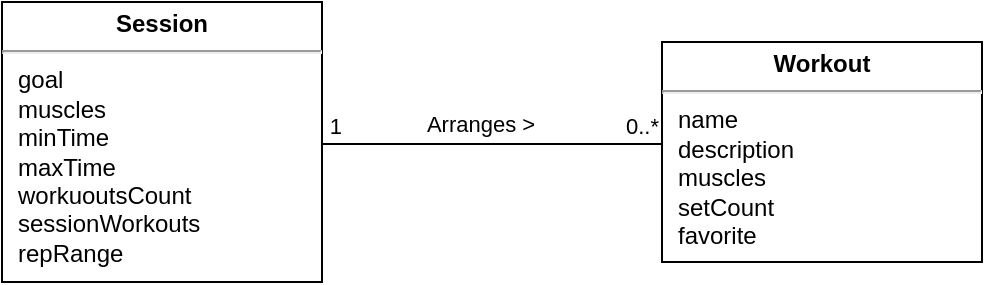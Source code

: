 <mxfile version="20.6.0" type="device"><diagram id="l3wpKnqKp8dvgMqKB5nP" name="Page-1"><mxGraphModel dx="1038" dy="539" grid="1" gridSize="10" guides="1" tooltips="1" connect="1" arrows="1" fold="1" page="1" pageScale="1" pageWidth="1100" pageHeight="850" math="0" shadow="0"><root><mxCell id="0"/><mxCell id="1" parent="0"/><mxCell id="x3W_QKCEdMfW1cr3_WJM-31" value="&lt;p style=&quot;margin: 4px 0px 0px; text-align: center;&quot;&gt;&lt;b style=&quot;&quot;&gt;Session&lt;/b&gt;&lt;/p&gt;&lt;hr&gt;&lt;p style=&quot;margin:0px;margin-left:8px;&quot;&gt;goal&lt;/p&gt;&lt;p style=&quot;margin:0px;margin-left:8px;&quot;&gt;muscles&lt;/p&gt;&lt;p style=&quot;margin:0px;margin-left:8px;&quot;&gt;minTime&lt;/p&gt;&lt;p style=&quot;margin:0px;margin-left:8px;&quot;&gt;maxTime&lt;/p&gt;&lt;p style=&quot;margin:0px;margin-left:8px;&quot;&gt;workuoutsCount&lt;/p&gt;&lt;p style=&quot;margin:0px;margin-left:8px;&quot;&gt;sessionWorkouts&lt;/p&gt;&lt;p style=&quot;margin:0px;margin-left:8px;&quot;&gt;repRange&lt;/p&gt;" style="verticalAlign=top;align=left;overflow=fill;fontSize=12;fontFamily=Helvetica;html=1;" parent="1" vertex="1"><mxGeometry x="260" y="214" width="160" height="140" as="geometry"/></mxCell><mxCell id="x3W_QKCEdMfW1cr3_WJM-32" value="&lt;p style=&quot;margin: 4px 0px 0px; text-align: center;&quot;&gt;&lt;b style=&quot;&quot;&gt;Workout&lt;/b&gt;&lt;/p&gt;&lt;hr&gt;&lt;p style=&quot;margin:0px;margin-left:8px;&quot;&gt;name&lt;br&gt;&lt;/p&gt;&lt;p style=&quot;margin:0px;margin-left:8px;&quot;&gt;description&lt;br&gt;&lt;/p&gt;&lt;p style=&quot;margin:0px;margin-left:8px;&quot;&gt;muscles&lt;/p&gt;&lt;p style=&quot;margin:0px;margin-left:8px;&quot;&gt;setCount&lt;/p&gt;&lt;p style=&quot;margin:0px;margin-left:8px;&quot;&gt;favorite&lt;/p&gt;" style="verticalAlign=top;align=left;overflow=fill;fontSize=12;fontFamily=Helvetica;html=1;" parent="1" vertex="1"><mxGeometry x="590" y="234" width="160" height="110" as="geometry"/></mxCell><mxCell id="x3W_QKCEdMfW1cr3_WJM-50" value="" style="endArrow=none;html=1;edgeStyle=orthogonalEdgeStyle;rounded=0;exitX=0;exitY=0.5;exitDx=0;exitDy=0;entryX=1;entryY=0.5;entryDx=0;entryDy=0;" parent="1" source="x3W_QKCEdMfW1cr3_WJM-32" edge="1" target="x3W_QKCEdMfW1cr3_WJM-31"><mxGeometry relative="1" as="geometry"><mxPoint x="330" y="330" as="sourcePoint"/><mxPoint x="320" y="460" as="targetPoint"/><Array as="points"><mxPoint x="500" y="285"/><mxPoint x="500" y="285"/></Array></mxGeometry></mxCell><mxCell id="x3W_QKCEdMfW1cr3_WJM-51" value="0..*" style="edgeLabel;resizable=0;html=1;align=left;verticalAlign=bottom;" parent="x3W_QKCEdMfW1cr3_WJM-50" connectable="0" vertex="1"><mxGeometry x="-1" relative="1" as="geometry"><mxPoint x="-20" y="-5" as="offset"/></mxGeometry></mxCell><mxCell id="x3W_QKCEdMfW1cr3_WJM-52" value="1" style="edgeLabel;resizable=0;html=1;align=right;verticalAlign=bottom;" parent="x3W_QKCEdMfW1cr3_WJM-50" connectable="0" vertex="1"><mxGeometry x="1" relative="1" as="geometry"><mxPoint x="10" as="offset"/></mxGeometry></mxCell><mxCell id="7CJvOaRpkmpDnQUAOdsh-1" value="Arranges &amp;gt;" style="edgeLabel;html=1;align=center;verticalAlign=middle;resizable=0;points=[];" parent="x3W_QKCEdMfW1cr3_WJM-50" vertex="1" connectable="0"><mxGeometry x="0.083" y="-2" relative="1" as="geometry"><mxPoint y="-8" as="offset"/></mxGeometry></mxCell></root></mxGraphModel></diagram></mxfile>